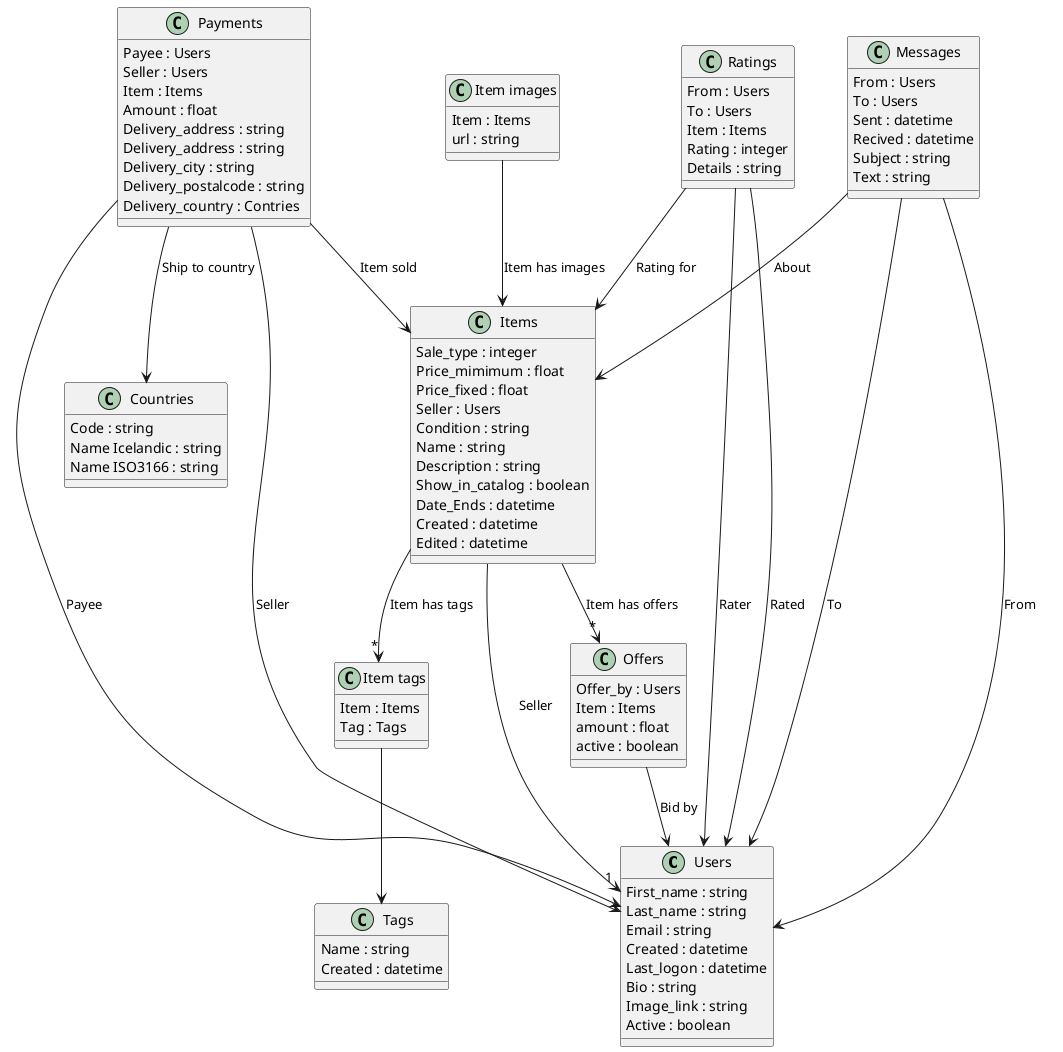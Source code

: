 ﻿@startuml data_classes

class "Users" as users
users : First_name : string
users : Last_name : string
users : Email : string
users : Created : datetime
users : Last_logon : datetime
users : Bio : string
users : Image_link : string
users : Active : boolean


class "Items" as items
items : Sale_type : integer
items : Price_mimimum : float
items : Price_fixed : float
items : Seller : Users
items : Condition : string
items : Name : string
items : Description : string
items : Show_in_catalog : boolean
items : Date_Ends : datetime
items : Created : datetime
items : Edited : datetime

class "Item tags" as itemtags
itemtags : Item : Items
itemtags : Tag : Tags

class "Tags" as tags
tags : Name : string
tags : Created : datetime

class "Item images" as itemimages
itemimages : Item : Items
itemimages : url : string

class "Offers" as offers
offers : Offer_by : Users
offers : Item : Items
offers : amount : float
offers : active : boolean

class "Payments" as payments
payments : Payee : Users
payments : Seller : Users
payments : Item : Items
payments : Amount : float
payments : Delivery_address : string
payments : Delivery_address : string
payments : Delivery_city : string
payments : Delivery_postalcode : string
payments : Delivery_country : Contries

class "Countries" as countrie
countrie : Code : string
countrie : Name Icelandic : string
countrie : Name ISO3166 : string

class "Ratings" as ratings
ratings : From : Users
ratings : To : Users
ratings : Item : Items
ratings : Rating : integer
ratings : Details : string

class "Messages" as messages
messages : From : Users
messages : To : Users
messages : Sent : datetime
messages : Recived : datetime
messages : Subject : string
messages : Text : string


items --> "1" users : Seller
itemimages --> items : Item has images
items --> "*" itemtags : Item has tags
itemtags --> tags
items --> "*" offers : Item has offers
offers --> users : Bid by
payments --> users : Payee
payments --> users : Seller
payments --> items : Item sold
payments --> countrie : Ship to country
ratings --> users : Rater
ratings --> users : Rated
ratings --> items : Rating for
messages --> users : From
messages --> users : To
messages --> items : About


@enduml